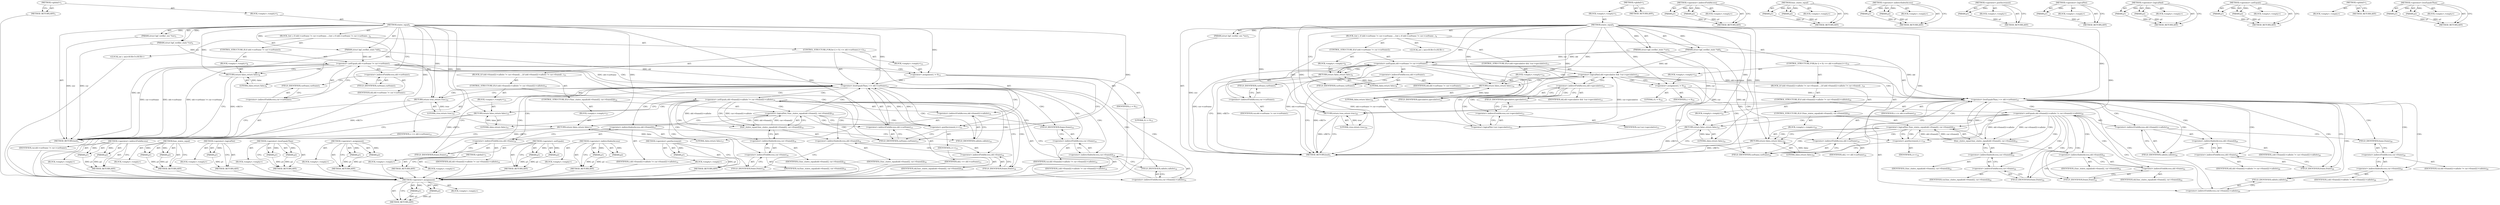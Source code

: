 digraph "&lt;operator&gt;.lessEqualsThan" {
vulnerable_118 [label=<(METHOD,&lt;operator&gt;.postIncrement)>];
vulnerable_119 [label=<(PARAM,p1)>];
vulnerable_120 [label=<(BLOCK,&lt;empty&gt;,&lt;empty&gt;)>];
vulnerable_121 [label=<(METHOD_RETURN,ANY)>];
vulnerable_6 [label=<(METHOD,&lt;global&gt;)<SUB>1</SUB>>];
vulnerable_7 [label=<(BLOCK,&lt;empty&gt;,&lt;empty&gt;)<SUB>1</SUB>>];
vulnerable_8 [label=<(METHOD,states_equal)<SUB>1</SUB>>];
vulnerable_9 [label=<(PARAM,struct bpf_verifier_env *env)<SUB>1</SUB>>];
vulnerable_10 [label=<(PARAM,struct bpf_verifier_state *old)<SUB>2</SUB>>];
vulnerable_11 [label=<(PARAM,struct bpf_verifier_state *cur)<SUB>3</SUB>>];
vulnerable_12 [label=<(BLOCK,{
	int i;

 	if (old-&gt;curframe != cur-&gt;curframe...,{
	int i;

 	if (old-&gt;curframe != cur-&gt;curframe...)<SUB>4</SUB>>];
vulnerable_13 [label="<(LOCAL,int i: int)<SUB>5</SUB>>"];
vulnerable_14 [label=<(CONTROL_STRUCTURE,IF,if (old-&gt;curframe != cur-&gt;curframe))<SUB>7</SUB>>];
vulnerable_15 [label=<(&lt;operator&gt;.notEquals,old-&gt;curframe != cur-&gt;curframe)<SUB>7</SUB>>];
vulnerable_16 [label=<(&lt;operator&gt;.indirectFieldAccess,old-&gt;curframe)<SUB>7</SUB>>];
vulnerable_17 [label=<(IDENTIFIER,old,old-&gt;curframe != cur-&gt;curframe)<SUB>7</SUB>>];
vulnerable_18 [label=<(FIELD_IDENTIFIER,curframe,curframe)<SUB>7</SUB>>];
vulnerable_19 [label=<(&lt;operator&gt;.indirectFieldAccess,cur-&gt;curframe)<SUB>7</SUB>>];
vulnerable_20 [label=<(IDENTIFIER,cur,old-&gt;curframe != cur-&gt;curframe)<SUB>7</SUB>>];
vulnerable_21 [label=<(FIELD_IDENTIFIER,curframe,curframe)<SUB>7</SUB>>];
vulnerable_22 [label=<(BLOCK,&lt;empty&gt;,&lt;empty&gt;)<SUB>8</SUB>>];
vulnerable_23 [label=<(RETURN,return false;,return false;)<SUB>8</SUB>>];
vulnerable_24 [label=<(LITERAL,false,return false;)<SUB>8</SUB>>];
vulnerable_25 [label=<(CONTROL_STRUCTURE,FOR,for (i = 0;i &lt;= old-&gt;curframe;i++))<SUB>13</SUB>>];
vulnerable_26 [label=<(BLOCK,&lt;empty&gt;,&lt;empty&gt;)<SUB>13</SUB>>];
vulnerable_27 [label=<(&lt;operator&gt;.assignment,i = 0)<SUB>13</SUB>>];
vulnerable_28 [label=<(IDENTIFIER,i,i = 0)<SUB>13</SUB>>];
vulnerable_29 [label=<(LITERAL,0,i = 0)<SUB>13</SUB>>];
vulnerable_30 [label=<(&lt;operator&gt;.lessEqualsThan,i &lt;= old-&gt;curframe)<SUB>13</SUB>>];
vulnerable_31 [label=<(IDENTIFIER,i,i &lt;= old-&gt;curframe)<SUB>13</SUB>>];
vulnerable_32 [label=<(&lt;operator&gt;.indirectFieldAccess,old-&gt;curframe)<SUB>13</SUB>>];
vulnerable_33 [label=<(IDENTIFIER,old,i &lt;= old-&gt;curframe)<SUB>13</SUB>>];
vulnerable_34 [label=<(FIELD_IDENTIFIER,curframe,curframe)<SUB>13</SUB>>];
vulnerable_35 [label=<(&lt;operator&gt;.postIncrement,i++)<SUB>13</SUB>>];
vulnerable_36 [label=<(IDENTIFIER,i,i++)<SUB>13</SUB>>];
vulnerable_37 [label=<(BLOCK,{
		if (old-&gt;frame[i]-&gt;callsite != cur-&gt;frame[i...,{
		if (old-&gt;frame[i]-&gt;callsite != cur-&gt;frame[i...)<SUB>13</SUB>>];
vulnerable_38 [label=<(CONTROL_STRUCTURE,IF,if (old-&gt;frame[i]-&gt;callsite != cur-&gt;frame[i]-&gt;callsite))<SUB>14</SUB>>];
vulnerable_39 [label=<(&lt;operator&gt;.notEquals,old-&gt;frame[i]-&gt;callsite != cur-&gt;frame[i]-&gt;callsite)<SUB>14</SUB>>];
vulnerable_40 [label=<(&lt;operator&gt;.indirectFieldAccess,old-&gt;frame[i]-&gt;callsite)<SUB>14</SUB>>];
vulnerable_41 [label=<(&lt;operator&gt;.indirectIndexAccess,old-&gt;frame[i])<SUB>14</SUB>>];
vulnerable_42 [label=<(&lt;operator&gt;.indirectFieldAccess,old-&gt;frame)<SUB>14</SUB>>];
vulnerable_43 [label=<(IDENTIFIER,old,old-&gt;frame[i]-&gt;callsite != cur-&gt;frame[i]-&gt;callsite)<SUB>14</SUB>>];
vulnerable_44 [label=<(FIELD_IDENTIFIER,frame,frame)<SUB>14</SUB>>];
vulnerable_45 [label=<(IDENTIFIER,i,old-&gt;frame[i]-&gt;callsite != cur-&gt;frame[i]-&gt;callsite)<SUB>14</SUB>>];
vulnerable_46 [label=<(FIELD_IDENTIFIER,callsite,callsite)<SUB>14</SUB>>];
vulnerable_47 [label=<(&lt;operator&gt;.indirectFieldAccess,cur-&gt;frame[i]-&gt;callsite)<SUB>14</SUB>>];
vulnerable_48 [label=<(&lt;operator&gt;.indirectIndexAccess,cur-&gt;frame[i])<SUB>14</SUB>>];
vulnerable_49 [label=<(&lt;operator&gt;.indirectFieldAccess,cur-&gt;frame)<SUB>14</SUB>>];
vulnerable_50 [label=<(IDENTIFIER,cur,old-&gt;frame[i]-&gt;callsite != cur-&gt;frame[i]-&gt;callsite)<SUB>14</SUB>>];
vulnerable_51 [label=<(FIELD_IDENTIFIER,frame,frame)<SUB>14</SUB>>];
vulnerable_52 [label=<(IDENTIFIER,i,old-&gt;frame[i]-&gt;callsite != cur-&gt;frame[i]-&gt;callsite)<SUB>14</SUB>>];
vulnerable_53 [label=<(FIELD_IDENTIFIER,callsite,callsite)<SUB>14</SUB>>];
vulnerable_54 [label=<(BLOCK,&lt;empty&gt;,&lt;empty&gt;)<SUB>15</SUB>>];
vulnerable_55 [label=<(RETURN,return false;,return false;)<SUB>15</SUB>>];
vulnerable_56 [label=<(LITERAL,false,return false;)<SUB>15</SUB>>];
vulnerable_57 [label=<(CONTROL_STRUCTURE,IF,if (!func_states_equal(old-&gt;frame[i], cur-&gt;frame[i])))<SUB>16</SUB>>];
vulnerable_58 [label=<(&lt;operator&gt;.logicalNot,!func_states_equal(old-&gt;frame[i], cur-&gt;frame[i]))<SUB>16</SUB>>];
vulnerable_59 [label=<(func_states_equal,func_states_equal(old-&gt;frame[i], cur-&gt;frame[i]))<SUB>16</SUB>>];
vulnerable_60 [label=<(&lt;operator&gt;.indirectIndexAccess,old-&gt;frame[i])<SUB>16</SUB>>];
vulnerable_61 [label=<(&lt;operator&gt;.indirectFieldAccess,old-&gt;frame)<SUB>16</SUB>>];
vulnerable_62 [label=<(IDENTIFIER,old,func_states_equal(old-&gt;frame[i], cur-&gt;frame[i]))<SUB>16</SUB>>];
vulnerable_63 [label=<(FIELD_IDENTIFIER,frame,frame)<SUB>16</SUB>>];
vulnerable_64 [label=<(IDENTIFIER,i,func_states_equal(old-&gt;frame[i], cur-&gt;frame[i]))<SUB>16</SUB>>];
vulnerable_65 [label=<(&lt;operator&gt;.indirectIndexAccess,cur-&gt;frame[i])<SUB>16</SUB>>];
vulnerable_66 [label=<(&lt;operator&gt;.indirectFieldAccess,cur-&gt;frame)<SUB>16</SUB>>];
vulnerable_67 [label=<(IDENTIFIER,cur,func_states_equal(old-&gt;frame[i], cur-&gt;frame[i]))<SUB>16</SUB>>];
vulnerable_68 [label=<(FIELD_IDENTIFIER,frame,frame)<SUB>16</SUB>>];
vulnerable_69 [label=<(IDENTIFIER,i,func_states_equal(old-&gt;frame[i], cur-&gt;frame[i]))<SUB>16</SUB>>];
vulnerable_70 [label=<(BLOCK,&lt;empty&gt;,&lt;empty&gt;)<SUB>17</SUB>>];
vulnerable_71 [label=<(RETURN,return false;,return false;)<SUB>17</SUB>>];
vulnerable_72 [label=<(LITERAL,false,return false;)<SUB>17</SUB>>];
vulnerable_73 [label=<(RETURN,return true;,return true;)<SUB>19</SUB>>];
vulnerable_74 [label=<(LITERAL,true,return true;)<SUB>19</SUB>>];
vulnerable_75 [label=<(METHOD_RETURN,bool)<SUB>1</SUB>>];
vulnerable_77 [label=<(METHOD_RETURN,ANY)<SUB>1</SUB>>];
vulnerable_103 [label=<(METHOD,&lt;operator&gt;.indirectFieldAccess)>];
vulnerable_104 [label=<(PARAM,p1)>];
vulnerable_105 [label=<(PARAM,p2)>];
vulnerable_106 [label=<(BLOCK,&lt;empty&gt;,&lt;empty&gt;)>];
vulnerable_107 [label=<(METHOD_RETURN,ANY)>];
vulnerable_131 [label=<(METHOD,func_states_equal)>];
vulnerable_132 [label=<(PARAM,p1)>];
vulnerable_133 [label=<(PARAM,p2)>];
vulnerable_134 [label=<(BLOCK,&lt;empty&gt;,&lt;empty&gt;)>];
vulnerable_135 [label=<(METHOD_RETURN,ANY)>];
vulnerable_127 [label=<(METHOD,&lt;operator&gt;.logicalNot)>];
vulnerable_128 [label=<(PARAM,p1)>];
vulnerable_129 [label=<(BLOCK,&lt;empty&gt;,&lt;empty&gt;)>];
vulnerable_130 [label=<(METHOD_RETURN,ANY)>];
vulnerable_113 [label=<(METHOD,&lt;operator&gt;.lessEqualsThan)>];
vulnerable_114 [label=<(PARAM,p1)>];
vulnerable_115 [label=<(PARAM,p2)>];
vulnerable_116 [label=<(BLOCK,&lt;empty&gt;,&lt;empty&gt;)>];
vulnerable_117 [label=<(METHOD_RETURN,ANY)>];
vulnerable_108 [label=<(METHOD,&lt;operator&gt;.assignment)>];
vulnerable_109 [label=<(PARAM,p1)>];
vulnerable_110 [label=<(PARAM,p2)>];
vulnerable_111 [label=<(BLOCK,&lt;empty&gt;,&lt;empty&gt;)>];
vulnerable_112 [label=<(METHOD_RETURN,ANY)>];
vulnerable_98 [label=<(METHOD,&lt;operator&gt;.notEquals)>];
vulnerable_99 [label=<(PARAM,p1)>];
vulnerable_100 [label=<(PARAM,p2)>];
vulnerable_101 [label=<(BLOCK,&lt;empty&gt;,&lt;empty&gt;)>];
vulnerable_102 [label=<(METHOD_RETURN,ANY)>];
vulnerable_92 [label=<(METHOD,&lt;global&gt;)<SUB>1</SUB>>];
vulnerable_93 [label=<(BLOCK,&lt;empty&gt;,&lt;empty&gt;)>];
vulnerable_94 [label=<(METHOD_RETURN,ANY)>];
vulnerable_122 [label=<(METHOD,&lt;operator&gt;.indirectIndexAccess)>];
vulnerable_123 [label=<(PARAM,p1)>];
vulnerable_124 [label=<(PARAM,p2)>];
vulnerable_125 [label=<(BLOCK,&lt;empty&gt;,&lt;empty&gt;)>];
vulnerable_126 [label=<(METHOD_RETURN,ANY)>];
fixed_129 [label=<(METHOD,&lt;operator&gt;.assignment)>];
fixed_130 [label=<(PARAM,p1)>];
fixed_131 [label=<(PARAM,p2)>];
fixed_132 [label=<(BLOCK,&lt;empty&gt;,&lt;empty&gt;)>];
fixed_133 [label=<(METHOD_RETURN,ANY)>];
fixed_6 [label=<(METHOD,&lt;global&gt;)<SUB>1</SUB>>];
fixed_7 [label=<(BLOCK,&lt;empty&gt;,&lt;empty&gt;)<SUB>1</SUB>>];
fixed_8 [label=<(METHOD,states_equal)<SUB>1</SUB>>];
fixed_9 [label=<(PARAM,struct bpf_verifier_env *env)<SUB>1</SUB>>];
fixed_10 [label=<(PARAM,struct bpf_verifier_state *old)<SUB>2</SUB>>];
fixed_11 [label=<(PARAM,struct bpf_verifier_state *cur)<SUB>3</SUB>>];
fixed_12 [label=<(BLOCK,{
	int i;

 	if (old-&gt;curframe != cur-&gt;curframe...,{
	int i;

 	if (old-&gt;curframe != cur-&gt;curframe...)<SUB>4</SUB>>];
fixed_13 [label="<(LOCAL,int i: int)<SUB>5</SUB>>"];
fixed_14 [label=<(CONTROL_STRUCTURE,IF,if (old-&gt;curframe != cur-&gt;curframe))<SUB>7</SUB>>];
fixed_15 [label=<(&lt;operator&gt;.notEquals,old-&gt;curframe != cur-&gt;curframe)<SUB>7</SUB>>];
fixed_16 [label=<(&lt;operator&gt;.indirectFieldAccess,old-&gt;curframe)<SUB>7</SUB>>];
fixed_17 [label=<(IDENTIFIER,old,old-&gt;curframe != cur-&gt;curframe)<SUB>7</SUB>>];
fixed_18 [label=<(FIELD_IDENTIFIER,curframe,curframe)<SUB>7</SUB>>];
fixed_19 [label=<(&lt;operator&gt;.indirectFieldAccess,cur-&gt;curframe)<SUB>7</SUB>>];
fixed_20 [label=<(IDENTIFIER,cur,old-&gt;curframe != cur-&gt;curframe)<SUB>7</SUB>>];
fixed_21 [label=<(FIELD_IDENTIFIER,curframe,curframe)<SUB>7</SUB>>];
fixed_22 [label=<(BLOCK,&lt;empty&gt;,&lt;empty&gt;)<SUB>8</SUB>>];
fixed_23 [label=<(RETURN,return false;,return false;)<SUB>8</SUB>>];
fixed_24 [label=<(LITERAL,false,return false;)<SUB>8</SUB>>];
fixed_25 [label=<(CONTROL_STRUCTURE,IF,if (old-&gt;speculative &amp;&amp; !cur-&gt;speculative))<SUB>13</SUB>>];
fixed_26 [label=<(&lt;operator&gt;.logicalAnd,old-&gt;speculative &amp;&amp; !cur-&gt;speculative)<SUB>13</SUB>>];
fixed_27 [label=<(&lt;operator&gt;.indirectFieldAccess,old-&gt;speculative)<SUB>13</SUB>>];
fixed_28 [label=<(IDENTIFIER,old,old-&gt;speculative &amp;&amp; !cur-&gt;speculative)<SUB>13</SUB>>];
fixed_29 [label=<(FIELD_IDENTIFIER,speculative,speculative)<SUB>13</SUB>>];
fixed_30 [label=<(&lt;operator&gt;.logicalNot,!cur-&gt;speculative)<SUB>13</SUB>>];
fixed_31 [label=<(&lt;operator&gt;.indirectFieldAccess,cur-&gt;speculative)<SUB>13</SUB>>];
fixed_32 [label=<(IDENTIFIER,cur,!cur-&gt;speculative)<SUB>13</SUB>>];
fixed_33 [label=<(FIELD_IDENTIFIER,speculative,speculative)<SUB>13</SUB>>];
fixed_34 [label=<(BLOCK,&lt;empty&gt;,&lt;empty&gt;)<SUB>14</SUB>>];
fixed_35 [label=<(RETURN,return false;,return false;)<SUB>14</SUB>>];
fixed_36 [label=<(LITERAL,false,return false;)<SUB>14</SUB>>];
fixed_37 [label=<(CONTROL_STRUCTURE,FOR,for (i = 0;i &lt;= old-&gt;curframe;i++))<SUB>19</SUB>>];
fixed_38 [label=<(BLOCK,&lt;empty&gt;,&lt;empty&gt;)<SUB>19</SUB>>];
fixed_39 [label=<(&lt;operator&gt;.assignment,i = 0)<SUB>19</SUB>>];
fixed_40 [label=<(IDENTIFIER,i,i = 0)<SUB>19</SUB>>];
fixed_41 [label=<(LITERAL,0,i = 0)<SUB>19</SUB>>];
fixed_42 [label=<(&lt;operator&gt;.lessEqualsThan,i &lt;= old-&gt;curframe)<SUB>19</SUB>>];
fixed_43 [label=<(IDENTIFIER,i,i &lt;= old-&gt;curframe)<SUB>19</SUB>>];
fixed_44 [label=<(&lt;operator&gt;.indirectFieldAccess,old-&gt;curframe)<SUB>19</SUB>>];
fixed_45 [label=<(IDENTIFIER,old,i &lt;= old-&gt;curframe)<SUB>19</SUB>>];
fixed_46 [label=<(FIELD_IDENTIFIER,curframe,curframe)<SUB>19</SUB>>];
fixed_47 [label=<(&lt;operator&gt;.postIncrement,i++)<SUB>19</SUB>>];
fixed_48 [label=<(IDENTIFIER,i,i++)<SUB>19</SUB>>];
fixed_49 [label=<(BLOCK,{
		if (old-&gt;frame[i]-&gt;callsite != cur-&gt;frame[i...,{
		if (old-&gt;frame[i]-&gt;callsite != cur-&gt;frame[i...)<SUB>19</SUB>>];
fixed_50 [label=<(CONTROL_STRUCTURE,IF,if (old-&gt;frame[i]-&gt;callsite != cur-&gt;frame[i]-&gt;callsite))<SUB>20</SUB>>];
fixed_51 [label=<(&lt;operator&gt;.notEquals,old-&gt;frame[i]-&gt;callsite != cur-&gt;frame[i]-&gt;callsite)<SUB>20</SUB>>];
fixed_52 [label=<(&lt;operator&gt;.indirectFieldAccess,old-&gt;frame[i]-&gt;callsite)<SUB>20</SUB>>];
fixed_53 [label=<(&lt;operator&gt;.indirectIndexAccess,old-&gt;frame[i])<SUB>20</SUB>>];
fixed_54 [label=<(&lt;operator&gt;.indirectFieldAccess,old-&gt;frame)<SUB>20</SUB>>];
fixed_55 [label=<(IDENTIFIER,old,old-&gt;frame[i]-&gt;callsite != cur-&gt;frame[i]-&gt;callsite)<SUB>20</SUB>>];
fixed_56 [label=<(FIELD_IDENTIFIER,frame,frame)<SUB>20</SUB>>];
fixed_57 [label=<(IDENTIFIER,i,old-&gt;frame[i]-&gt;callsite != cur-&gt;frame[i]-&gt;callsite)<SUB>20</SUB>>];
fixed_58 [label=<(FIELD_IDENTIFIER,callsite,callsite)<SUB>20</SUB>>];
fixed_59 [label=<(&lt;operator&gt;.indirectFieldAccess,cur-&gt;frame[i]-&gt;callsite)<SUB>20</SUB>>];
fixed_60 [label=<(&lt;operator&gt;.indirectIndexAccess,cur-&gt;frame[i])<SUB>20</SUB>>];
fixed_61 [label=<(&lt;operator&gt;.indirectFieldAccess,cur-&gt;frame)<SUB>20</SUB>>];
fixed_62 [label=<(IDENTIFIER,cur,old-&gt;frame[i]-&gt;callsite != cur-&gt;frame[i]-&gt;callsite)<SUB>20</SUB>>];
fixed_63 [label=<(FIELD_IDENTIFIER,frame,frame)<SUB>20</SUB>>];
fixed_64 [label=<(IDENTIFIER,i,old-&gt;frame[i]-&gt;callsite != cur-&gt;frame[i]-&gt;callsite)<SUB>20</SUB>>];
fixed_65 [label=<(FIELD_IDENTIFIER,callsite,callsite)<SUB>20</SUB>>];
fixed_66 [label=<(BLOCK,&lt;empty&gt;,&lt;empty&gt;)<SUB>21</SUB>>];
fixed_67 [label=<(RETURN,return false;,return false;)<SUB>21</SUB>>];
fixed_68 [label=<(LITERAL,false,return false;)<SUB>21</SUB>>];
fixed_69 [label=<(CONTROL_STRUCTURE,IF,if (!func_states_equal(old-&gt;frame[i], cur-&gt;frame[i])))<SUB>22</SUB>>];
fixed_70 [label=<(&lt;operator&gt;.logicalNot,!func_states_equal(old-&gt;frame[i], cur-&gt;frame[i]))<SUB>22</SUB>>];
fixed_71 [label=<(func_states_equal,func_states_equal(old-&gt;frame[i], cur-&gt;frame[i]))<SUB>22</SUB>>];
fixed_72 [label=<(&lt;operator&gt;.indirectIndexAccess,old-&gt;frame[i])<SUB>22</SUB>>];
fixed_73 [label=<(&lt;operator&gt;.indirectFieldAccess,old-&gt;frame)<SUB>22</SUB>>];
fixed_74 [label=<(IDENTIFIER,old,func_states_equal(old-&gt;frame[i], cur-&gt;frame[i]))<SUB>22</SUB>>];
fixed_75 [label=<(FIELD_IDENTIFIER,frame,frame)<SUB>22</SUB>>];
fixed_76 [label=<(IDENTIFIER,i,func_states_equal(old-&gt;frame[i], cur-&gt;frame[i]))<SUB>22</SUB>>];
fixed_77 [label=<(&lt;operator&gt;.indirectIndexAccess,cur-&gt;frame[i])<SUB>22</SUB>>];
fixed_78 [label=<(&lt;operator&gt;.indirectFieldAccess,cur-&gt;frame)<SUB>22</SUB>>];
fixed_79 [label=<(IDENTIFIER,cur,func_states_equal(old-&gt;frame[i], cur-&gt;frame[i]))<SUB>22</SUB>>];
fixed_80 [label=<(FIELD_IDENTIFIER,frame,frame)<SUB>22</SUB>>];
fixed_81 [label=<(IDENTIFIER,i,func_states_equal(old-&gt;frame[i], cur-&gt;frame[i]))<SUB>22</SUB>>];
fixed_82 [label=<(BLOCK,&lt;empty&gt;,&lt;empty&gt;)<SUB>23</SUB>>];
fixed_83 [label=<(RETURN,return false;,return false;)<SUB>23</SUB>>];
fixed_84 [label=<(LITERAL,false,return false;)<SUB>23</SUB>>];
fixed_85 [label=<(RETURN,return true;,return true;)<SUB>25</SUB>>];
fixed_86 [label=<(LITERAL,true,return true;)<SUB>25</SUB>>];
fixed_87 [label=<(METHOD_RETURN,bool)<SUB>1</SUB>>];
fixed_89 [label=<(METHOD_RETURN,ANY)<SUB>1</SUB>>];
fixed_115 [label=<(METHOD,&lt;operator&gt;.indirectFieldAccess)>];
fixed_116 [label=<(PARAM,p1)>];
fixed_117 [label=<(PARAM,p2)>];
fixed_118 [label=<(BLOCK,&lt;empty&gt;,&lt;empty&gt;)>];
fixed_119 [label=<(METHOD_RETURN,ANY)>];
fixed_148 [label=<(METHOD,func_states_equal)>];
fixed_149 [label=<(PARAM,p1)>];
fixed_150 [label=<(PARAM,p2)>];
fixed_151 [label=<(BLOCK,&lt;empty&gt;,&lt;empty&gt;)>];
fixed_152 [label=<(METHOD_RETURN,ANY)>];
fixed_143 [label=<(METHOD,&lt;operator&gt;.indirectIndexAccess)>];
fixed_144 [label=<(PARAM,p1)>];
fixed_145 [label=<(PARAM,p2)>];
fixed_146 [label=<(BLOCK,&lt;empty&gt;,&lt;empty&gt;)>];
fixed_147 [label=<(METHOD_RETURN,ANY)>];
fixed_139 [label=<(METHOD,&lt;operator&gt;.postIncrement)>];
fixed_140 [label=<(PARAM,p1)>];
fixed_141 [label=<(BLOCK,&lt;empty&gt;,&lt;empty&gt;)>];
fixed_142 [label=<(METHOD_RETURN,ANY)>];
fixed_125 [label=<(METHOD,&lt;operator&gt;.logicalNot)>];
fixed_126 [label=<(PARAM,p1)>];
fixed_127 [label=<(BLOCK,&lt;empty&gt;,&lt;empty&gt;)>];
fixed_128 [label=<(METHOD_RETURN,ANY)>];
fixed_120 [label=<(METHOD,&lt;operator&gt;.logicalAnd)>];
fixed_121 [label=<(PARAM,p1)>];
fixed_122 [label=<(PARAM,p2)>];
fixed_123 [label=<(BLOCK,&lt;empty&gt;,&lt;empty&gt;)>];
fixed_124 [label=<(METHOD_RETURN,ANY)>];
fixed_110 [label=<(METHOD,&lt;operator&gt;.notEquals)>];
fixed_111 [label=<(PARAM,p1)>];
fixed_112 [label=<(PARAM,p2)>];
fixed_113 [label=<(BLOCK,&lt;empty&gt;,&lt;empty&gt;)>];
fixed_114 [label=<(METHOD_RETURN,ANY)>];
fixed_104 [label=<(METHOD,&lt;global&gt;)<SUB>1</SUB>>];
fixed_105 [label=<(BLOCK,&lt;empty&gt;,&lt;empty&gt;)>];
fixed_106 [label=<(METHOD_RETURN,ANY)>];
fixed_134 [label=<(METHOD,&lt;operator&gt;.lessEqualsThan)>];
fixed_135 [label=<(PARAM,p1)>];
fixed_136 [label=<(PARAM,p2)>];
fixed_137 [label=<(BLOCK,&lt;empty&gt;,&lt;empty&gt;)>];
fixed_138 [label=<(METHOD_RETURN,ANY)>];
vulnerable_118 -> vulnerable_119  [key=0, label="AST: "];
vulnerable_118 -> vulnerable_119  [key=1, label="DDG: "];
vulnerable_118 -> vulnerable_120  [key=0, label="AST: "];
vulnerable_118 -> vulnerable_121  [key=0, label="AST: "];
vulnerable_118 -> vulnerable_121  [key=1, label="CFG: "];
vulnerable_119 -> vulnerable_121  [key=0, label="DDG: p1"];
vulnerable_120 -> fixed_129  [key=0];
vulnerable_121 -> fixed_129  [key=0];
vulnerable_6 -> vulnerable_7  [key=0, label="AST: "];
vulnerable_6 -> vulnerable_77  [key=0, label="AST: "];
vulnerable_6 -> vulnerable_77  [key=1, label="CFG: "];
vulnerable_7 -> vulnerable_8  [key=0, label="AST: "];
vulnerable_8 -> vulnerable_9  [key=0, label="AST: "];
vulnerable_8 -> vulnerable_9  [key=1, label="DDG: "];
vulnerable_8 -> vulnerable_10  [key=0, label="AST: "];
vulnerable_8 -> vulnerable_10  [key=1, label="DDG: "];
vulnerable_8 -> vulnerable_11  [key=0, label="AST: "];
vulnerable_8 -> vulnerable_11  [key=1, label="DDG: "];
vulnerable_8 -> vulnerable_12  [key=0, label="AST: "];
vulnerable_8 -> vulnerable_75  [key=0, label="AST: "];
vulnerable_8 -> vulnerable_18  [key=0, label="CFG: "];
vulnerable_8 -> vulnerable_73  [key=0, label="DDG: "];
vulnerable_8 -> vulnerable_74  [key=0, label="DDG: "];
vulnerable_8 -> vulnerable_23  [key=0, label="DDG: "];
vulnerable_8 -> vulnerable_27  [key=0, label="DDG: "];
vulnerable_8 -> vulnerable_30  [key=0, label="DDG: "];
vulnerable_8 -> vulnerable_35  [key=0, label="DDG: "];
vulnerable_8 -> vulnerable_24  [key=0, label="DDG: "];
vulnerable_8 -> vulnerable_55  [key=0, label="DDG: "];
vulnerable_8 -> vulnerable_71  [key=0, label="DDG: "];
vulnerable_8 -> vulnerable_56  [key=0, label="DDG: "];
vulnerable_8 -> vulnerable_72  [key=0, label="DDG: "];
vulnerable_9 -> vulnerable_75  [key=0, label="DDG: env"];
vulnerable_10 -> vulnerable_75  [key=0, label="DDG: old"];
vulnerable_10 -> vulnerable_15  [key=0, label="DDG: old"];
vulnerable_10 -> vulnerable_30  [key=0, label="DDG: old"];
vulnerable_11 -> vulnerable_75  [key=0, label="DDG: cur"];
vulnerable_11 -> vulnerable_15  [key=0, label="DDG: cur"];
vulnerable_12 -> vulnerable_13  [key=0, label="AST: "];
vulnerable_12 -> vulnerable_14  [key=0, label="AST: "];
vulnerable_12 -> vulnerable_25  [key=0, label="AST: "];
vulnerable_12 -> vulnerable_73  [key=0, label="AST: "];
vulnerable_13 -> fixed_129  [key=0];
vulnerable_14 -> vulnerable_15  [key=0, label="AST: "];
vulnerable_14 -> vulnerable_22  [key=0, label="AST: "];
vulnerable_15 -> vulnerable_16  [key=0, label="AST: "];
vulnerable_15 -> vulnerable_19  [key=0, label="AST: "];
vulnerable_15 -> vulnerable_23  [key=0, label="CFG: "];
vulnerable_15 -> vulnerable_23  [key=1, label="CDG: "];
vulnerable_15 -> vulnerable_27  [key=0, label="CFG: "];
vulnerable_15 -> vulnerable_27  [key=1, label="CDG: "];
vulnerable_15 -> vulnerable_75  [key=0, label="DDG: old-&gt;curframe"];
vulnerable_15 -> vulnerable_75  [key=1, label="DDG: cur-&gt;curframe"];
vulnerable_15 -> vulnerable_75  [key=2, label="DDG: old-&gt;curframe != cur-&gt;curframe"];
vulnerable_15 -> vulnerable_30  [key=0, label="DDG: old-&gt;curframe"];
vulnerable_15 -> vulnerable_30  [key=1, label="CDG: "];
vulnerable_15 -> vulnerable_34  [key=0, label="CDG: "];
vulnerable_15 -> vulnerable_32  [key=0, label="CDG: "];
vulnerable_16 -> vulnerable_17  [key=0, label="AST: "];
vulnerable_16 -> vulnerable_18  [key=0, label="AST: "];
vulnerable_16 -> vulnerable_21  [key=0, label="CFG: "];
vulnerable_17 -> fixed_129  [key=0];
vulnerable_18 -> vulnerable_16  [key=0, label="CFG: "];
vulnerable_19 -> vulnerable_20  [key=0, label="AST: "];
vulnerable_19 -> vulnerable_21  [key=0, label="AST: "];
vulnerable_19 -> vulnerable_15  [key=0, label="CFG: "];
vulnerable_20 -> fixed_129  [key=0];
vulnerable_21 -> vulnerable_19  [key=0, label="CFG: "];
vulnerable_22 -> vulnerable_23  [key=0, label="AST: "];
vulnerable_23 -> vulnerable_24  [key=0, label="AST: "];
vulnerable_23 -> vulnerable_75  [key=0, label="CFG: "];
vulnerable_23 -> vulnerable_75  [key=1, label="DDG: &lt;RET&gt;"];
vulnerable_24 -> vulnerable_23  [key=0, label="DDG: false"];
vulnerable_25 -> vulnerable_26  [key=0, label="AST: "];
vulnerable_25 -> vulnerable_30  [key=0, label="AST: "];
vulnerable_25 -> vulnerable_35  [key=0, label="AST: "];
vulnerable_25 -> vulnerable_37  [key=0, label="AST: "];
vulnerable_26 -> vulnerable_27  [key=0, label="AST: "];
vulnerable_27 -> vulnerable_28  [key=0, label="AST: "];
vulnerable_27 -> vulnerable_29  [key=0, label="AST: "];
vulnerable_27 -> vulnerable_34  [key=0, label="CFG: "];
vulnerable_27 -> vulnerable_30  [key=0, label="DDG: i"];
vulnerable_28 -> fixed_129  [key=0];
vulnerable_29 -> fixed_129  [key=0];
vulnerable_30 -> vulnerable_31  [key=0, label="AST: "];
vulnerable_30 -> vulnerable_32  [key=0, label="AST: "];
vulnerable_30 -> vulnerable_44  [key=0, label="CFG: "];
vulnerable_30 -> vulnerable_44  [key=1, label="CDG: "];
vulnerable_30 -> vulnerable_73  [key=0, label="CFG: "];
vulnerable_30 -> vulnerable_73  [key=1, label="CDG: "];
vulnerable_30 -> vulnerable_35  [key=0, label="DDG: i"];
vulnerable_30 -> vulnerable_47  [key=0, label="CDG: "];
vulnerable_30 -> vulnerable_48  [key=0, label="CDG: "];
vulnerable_30 -> vulnerable_49  [key=0, label="CDG: "];
vulnerable_30 -> vulnerable_42  [key=0, label="CDG: "];
vulnerable_30 -> vulnerable_51  [key=0, label="CDG: "];
vulnerable_30 -> vulnerable_46  [key=0, label="CDG: "];
vulnerable_30 -> vulnerable_53  [key=0, label="CDG: "];
vulnerable_30 -> vulnerable_41  [key=0, label="CDG: "];
vulnerable_30 -> vulnerable_40  [key=0, label="CDG: "];
vulnerable_30 -> vulnerable_39  [key=0, label="CDG: "];
vulnerable_31 -> fixed_129  [key=0];
vulnerable_32 -> vulnerable_33  [key=0, label="AST: "];
vulnerable_32 -> vulnerable_34  [key=0, label="AST: "];
vulnerable_32 -> vulnerable_30  [key=0, label="CFG: "];
vulnerable_33 -> fixed_129  [key=0];
vulnerable_34 -> vulnerable_32  [key=0, label="CFG: "];
vulnerable_35 -> vulnerable_36  [key=0, label="AST: "];
vulnerable_35 -> vulnerable_34  [key=0, label="CFG: "];
vulnerable_35 -> vulnerable_30  [key=0, label="DDG: i"];
vulnerable_36 -> fixed_129  [key=0];
vulnerable_37 -> vulnerable_38  [key=0, label="AST: "];
vulnerable_37 -> vulnerable_57  [key=0, label="AST: "];
vulnerable_38 -> vulnerable_39  [key=0, label="AST: "];
vulnerable_38 -> vulnerable_54  [key=0, label="AST: "];
vulnerable_39 -> vulnerable_40  [key=0, label="AST: "];
vulnerable_39 -> vulnerable_47  [key=0, label="AST: "];
vulnerable_39 -> vulnerable_55  [key=0, label="CFG: "];
vulnerable_39 -> vulnerable_55  [key=1, label="CDG: "];
vulnerable_39 -> vulnerable_63  [key=0, label="CFG: "];
vulnerable_39 -> vulnerable_63  [key=1, label="CDG: "];
vulnerable_39 -> vulnerable_59  [key=0, label="DDG: old-&gt;frame[i]-&gt;callsite"];
vulnerable_39 -> vulnerable_59  [key=1, label="DDG: cur-&gt;frame[i]-&gt;callsite"];
vulnerable_39 -> vulnerable_59  [key=2, label="CDG: "];
vulnerable_39 -> vulnerable_58  [key=0, label="CDG: "];
vulnerable_39 -> vulnerable_68  [key=0, label="CDG: "];
vulnerable_39 -> vulnerable_60  [key=0, label="CDG: "];
vulnerable_39 -> vulnerable_61  [key=0, label="CDG: "];
vulnerable_39 -> vulnerable_66  [key=0, label="CDG: "];
vulnerable_39 -> vulnerable_65  [key=0, label="CDG: "];
vulnerable_40 -> vulnerable_41  [key=0, label="AST: "];
vulnerable_40 -> vulnerable_46  [key=0, label="AST: "];
vulnerable_40 -> vulnerable_51  [key=0, label="CFG: "];
vulnerable_41 -> vulnerable_42  [key=0, label="AST: "];
vulnerable_41 -> vulnerable_45  [key=0, label="AST: "];
vulnerable_41 -> vulnerable_46  [key=0, label="CFG: "];
vulnerable_42 -> vulnerable_43  [key=0, label="AST: "];
vulnerable_42 -> vulnerable_44  [key=0, label="AST: "];
vulnerable_42 -> vulnerable_41  [key=0, label="CFG: "];
vulnerable_43 -> fixed_129  [key=0];
vulnerable_44 -> vulnerable_42  [key=0, label="CFG: "];
vulnerable_45 -> fixed_129  [key=0];
vulnerable_46 -> vulnerable_40  [key=0, label="CFG: "];
vulnerable_47 -> vulnerable_48  [key=0, label="AST: "];
vulnerable_47 -> vulnerable_53  [key=0, label="AST: "];
vulnerable_47 -> vulnerable_39  [key=0, label="CFG: "];
vulnerable_48 -> vulnerable_49  [key=0, label="AST: "];
vulnerable_48 -> vulnerable_52  [key=0, label="AST: "];
vulnerable_48 -> vulnerable_53  [key=0, label="CFG: "];
vulnerable_49 -> vulnerable_50  [key=0, label="AST: "];
vulnerable_49 -> vulnerable_51  [key=0, label="AST: "];
vulnerable_49 -> vulnerable_48  [key=0, label="CFG: "];
vulnerable_50 -> fixed_129  [key=0];
vulnerable_51 -> vulnerable_49  [key=0, label="CFG: "];
vulnerable_52 -> fixed_129  [key=0];
vulnerable_53 -> vulnerable_47  [key=0, label="CFG: "];
vulnerable_54 -> vulnerable_55  [key=0, label="AST: "];
vulnerable_55 -> vulnerable_56  [key=0, label="AST: "];
vulnerable_55 -> vulnerable_75  [key=0, label="CFG: "];
vulnerable_55 -> vulnerable_75  [key=1, label="DDG: &lt;RET&gt;"];
vulnerable_56 -> vulnerable_55  [key=0, label="DDG: false"];
vulnerable_57 -> vulnerable_58  [key=0, label="AST: "];
vulnerable_57 -> vulnerable_70  [key=0, label="AST: "];
vulnerable_58 -> vulnerable_59  [key=0, label="AST: "];
vulnerable_58 -> vulnerable_71  [key=0, label="CFG: "];
vulnerable_58 -> vulnerable_71  [key=1, label="CDG: "];
vulnerable_58 -> vulnerable_35  [key=0, label="CFG: "];
vulnerable_58 -> vulnerable_35  [key=1, label="CDG: "];
vulnerable_58 -> vulnerable_30  [key=0, label="CDG: "];
vulnerable_58 -> vulnerable_34  [key=0, label="CDG: "];
vulnerable_58 -> vulnerable_32  [key=0, label="CDG: "];
vulnerable_59 -> vulnerable_60  [key=0, label="AST: "];
vulnerable_59 -> vulnerable_65  [key=0, label="AST: "];
vulnerable_59 -> vulnerable_58  [key=0, label="CFG: "];
vulnerable_59 -> vulnerable_58  [key=1, label="DDG: old-&gt;frame[i]"];
vulnerable_59 -> vulnerable_58  [key=2, label="DDG: cur-&gt;frame[i]"];
vulnerable_60 -> vulnerable_61  [key=0, label="AST: "];
vulnerable_60 -> vulnerable_64  [key=0, label="AST: "];
vulnerable_60 -> vulnerable_68  [key=0, label="CFG: "];
vulnerable_61 -> vulnerable_62  [key=0, label="AST: "];
vulnerable_61 -> vulnerable_63  [key=0, label="AST: "];
vulnerable_61 -> vulnerable_60  [key=0, label="CFG: "];
vulnerable_62 -> fixed_129  [key=0];
vulnerable_63 -> vulnerable_61  [key=0, label="CFG: "];
vulnerable_64 -> fixed_129  [key=0];
vulnerable_65 -> vulnerable_66  [key=0, label="AST: "];
vulnerable_65 -> vulnerable_69  [key=0, label="AST: "];
vulnerable_65 -> vulnerable_59  [key=0, label="CFG: "];
vulnerable_66 -> vulnerable_67  [key=0, label="AST: "];
vulnerable_66 -> vulnerable_68  [key=0, label="AST: "];
vulnerable_66 -> vulnerable_65  [key=0, label="CFG: "];
vulnerable_67 -> fixed_129  [key=0];
vulnerable_68 -> vulnerable_66  [key=0, label="CFG: "];
vulnerable_69 -> fixed_129  [key=0];
vulnerable_70 -> vulnerable_71  [key=0, label="AST: "];
vulnerable_71 -> vulnerable_72  [key=0, label="AST: "];
vulnerable_71 -> vulnerable_75  [key=0, label="CFG: "];
vulnerable_71 -> vulnerable_75  [key=1, label="DDG: &lt;RET&gt;"];
vulnerable_72 -> vulnerable_71  [key=0, label="DDG: false"];
vulnerable_73 -> vulnerable_74  [key=0, label="AST: "];
vulnerable_73 -> vulnerable_75  [key=0, label="CFG: "];
vulnerable_73 -> vulnerable_75  [key=1, label="DDG: &lt;RET&gt;"];
vulnerable_74 -> vulnerable_73  [key=0, label="DDG: true"];
vulnerable_75 -> fixed_129  [key=0];
vulnerable_77 -> fixed_129  [key=0];
vulnerable_103 -> vulnerable_104  [key=0, label="AST: "];
vulnerable_103 -> vulnerable_104  [key=1, label="DDG: "];
vulnerable_103 -> vulnerable_106  [key=0, label="AST: "];
vulnerable_103 -> vulnerable_105  [key=0, label="AST: "];
vulnerable_103 -> vulnerable_105  [key=1, label="DDG: "];
vulnerable_103 -> vulnerable_107  [key=0, label="AST: "];
vulnerable_103 -> vulnerable_107  [key=1, label="CFG: "];
vulnerable_104 -> vulnerable_107  [key=0, label="DDG: p1"];
vulnerable_105 -> vulnerable_107  [key=0, label="DDG: p2"];
vulnerable_106 -> fixed_129  [key=0];
vulnerable_107 -> fixed_129  [key=0];
vulnerable_131 -> vulnerable_132  [key=0, label="AST: "];
vulnerable_131 -> vulnerable_132  [key=1, label="DDG: "];
vulnerable_131 -> vulnerable_134  [key=0, label="AST: "];
vulnerable_131 -> vulnerable_133  [key=0, label="AST: "];
vulnerable_131 -> vulnerable_133  [key=1, label="DDG: "];
vulnerable_131 -> vulnerable_135  [key=0, label="AST: "];
vulnerable_131 -> vulnerable_135  [key=1, label="CFG: "];
vulnerable_132 -> vulnerable_135  [key=0, label="DDG: p1"];
vulnerable_133 -> vulnerable_135  [key=0, label="DDG: p2"];
vulnerable_134 -> fixed_129  [key=0];
vulnerable_135 -> fixed_129  [key=0];
vulnerable_127 -> vulnerable_128  [key=0, label="AST: "];
vulnerable_127 -> vulnerable_128  [key=1, label="DDG: "];
vulnerable_127 -> vulnerable_129  [key=0, label="AST: "];
vulnerable_127 -> vulnerable_130  [key=0, label="AST: "];
vulnerable_127 -> vulnerable_130  [key=1, label="CFG: "];
vulnerable_128 -> vulnerable_130  [key=0, label="DDG: p1"];
vulnerable_129 -> fixed_129  [key=0];
vulnerable_130 -> fixed_129  [key=0];
vulnerable_113 -> vulnerable_114  [key=0, label="AST: "];
vulnerable_113 -> vulnerable_114  [key=1, label="DDG: "];
vulnerable_113 -> vulnerable_116  [key=0, label="AST: "];
vulnerable_113 -> vulnerable_115  [key=0, label="AST: "];
vulnerable_113 -> vulnerable_115  [key=1, label="DDG: "];
vulnerable_113 -> vulnerable_117  [key=0, label="AST: "];
vulnerable_113 -> vulnerable_117  [key=1, label="CFG: "];
vulnerable_114 -> vulnerable_117  [key=0, label="DDG: p1"];
vulnerable_115 -> vulnerable_117  [key=0, label="DDG: p2"];
vulnerable_116 -> fixed_129  [key=0];
vulnerable_117 -> fixed_129  [key=0];
vulnerable_108 -> vulnerable_109  [key=0, label="AST: "];
vulnerable_108 -> vulnerable_109  [key=1, label="DDG: "];
vulnerable_108 -> vulnerable_111  [key=0, label="AST: "];
vulnerable_108 -> vulnerable_110  [key=0, label="AST: "];
vulnerable_108 -> vulnerable_110  [key=1, label="DDG: "];
vulnerable_108 -> vulnerable_112  [key=0, label="AST: "];
vulnerable_108 -> vulnerable_112  [key=1, label="CFG: "];
vulnerable_109 -> vulnerable_112  [key=0, label="DDG: p1"];
vulnerable_110 -> vulnerable_112  [key=0, label="DDG: p2"];
vulnerable_111 -> fixed_129  [key=0];
vulnerable_112 -> fixed_129  [key=0];
vulnerable_98 -> vulnerable_99  [key=0, label="AST: "];
vulnerable_98 -> vulnerable_99  [key=1, label="DDG: "];
vulnerable_98 -> vulnerable_101  [key=0, label="AST: "];
vulnerable_98 -> vulnerable_100  [key=0, label="AST: "];
vulnerable_98 -> vulnerable_100  [key=1, label="DDG: "];
vulnerable_98 -> vulnerable_102  [key=0, label="AST: "];
vulnerable_98 -> vulnerable_102  [key=1, label="CFG: "];
vulnerable_99 -> vulnerable_102  [key=0, label="DDG: p1"];
vulnerable_100 -> vulnerable_102  [key=0, label="DDG: p2"];
vulnerable_101 -> fixed_129  [key=0];
vulnerable_102 -> fixed_129  [key=0];
vulnerable_92 -> vulnerable_93  [key=0, label="AST: "];
vulnerable_92 -> vulnerable_94  [key=0, label="AST: "];
vulnerable_92 -> vulnerable_94  [key=1, label="CFG: "];
vulnerable_93 -> fixed_129  [key=0];
vulnerable_94 -> fixed_129  [key=0];
vulnerable_122 -> vulnerable_123  [key=0, label="AST: "];
vulnerable_122 -> vulnerable_123  [key=1, label="DDG: "];
vulnerable_122 -> vulnerable_125  [key=0, label="AST: "];
vulnerable_122 -> vulnerable_124  [key=0, label="AST: "];
vulnerable_122 -> vulnerable_124  [key=1, label="DDG: "];
vulnerable_122 -> vulnerable_126  [key=0, label="AST: "];
vulnerable_122 -> vulnerable_126  [key=1, label="CFG: "];
vulnerable_123 -> vulnerable_126  [key=0, label="DDG: p1"];
vulnerable_124 -> vulnerable_126  [key=0, label="DDG: p2"];
vulnerable_125 -> fixed_129  [key=0];
vulnerable_126 -> fixed_129  [key=0];
fixed_129 -> fixed_130  [key=0, label="AST: "];
fixed_129 -> fixed_130  [key=1, label="DDG: "];
fixed_129 -> fixed_132  [key=0, label="AST: "];
fixed_129 -> fixed_131  [key=0, label="AST: "];
fixed_129 -> fixed_131  [key=1, label="DDG: "];
fixed_129 -> fixed_133  [key=0, label="AST: "];
fixed_129 -> fixed_133  [key=1, label="CFG: "];
fixed_130 -> fixed_133  [key=0, label="DDG: p1"];
fixed_131 -> fixed_133  [key=0, label="DDG: p2"];
fixed_6 -> fixed_7  [key=0, label="AST: "];
fixed_6 -> fixed_89  [key=0, label="AST: "];
fixed_6 -> fixed_89  [key=1, label="CFG: "];
fixed_7 -> fixed_8  [key=0, label="AST: "];
fixed_8 -> fixed_9  [key=0, label="AST: "];
fixed_8 -> fixed_9  [key=1, label="DDG: "];
fixed_8 -> fixed_10  [key=0, label="AST: "];
fixed_8 -> fixed_10  [key=1, label="DDG: "];
fixed_8 -> fixed_11  [key=0, label="AST: "];
fixed_8 -> fixed_11  [key=1, label="DDG: "];
fixed_8 -> fixed_12  [key=0, label="AST: "];
fixed_8 -> fixed_87  [key=0, label="AST: "];
fixed_8 -> fixed_18  [key=0, label="CFG: "];
fixed_8 -> fixed_85  [key=0, label="DDG: "];
fixed_8 -> fixed_86  [key=0, label="DDG: "];
fixed_8 -> fixed_23  [key=0, label="DDG: "];
fixed_8 -> fixed_35  [key=0, label="DDG: "];
fixed_8 -> fixed_39  [key=0, label="DDG: "];
fixed_8 -> fixed_42  [key=0, label="DDG: "];
fixed_8 -> fixed_47  [key=0, label="DDG: "];
fixed_8 -> fixed_24  [key=0, label="DDG: "];
fixed_8 -> fixed_36  [key=0, label="DDG: "];
fixed_8 -> fixed_67  [key=0, label="DDG: "];
fixed_8 -> fixed_83  [key=0, label="DDG: "];
fixed_8 -> fixed_68  [key=0, label="DDG: "];
fixed_8 -> fixed_84  [key=0, label="DDG: "];
fixed_9 -> fixed_87  [key=0, label="DDG: env"];
fixed_10 -> fixed_87  [key=0, label="DDG: old"];
fixed_10 -> fixed_15  [key=0, label="DDG: old"];
fixed_10 -> fixed_26  [key=0, label="DDG: old"];
fixed_10 -> fixed_42  [key=0, label="DDG: old"];
fixed_11 -> fixed_87  [key=0, label="DDG: cur"];
fixed_11 -> fixed_15  [key=0, label="DDG: cur"];
fixed_11 -> fixed_30  [key=0, label="DDG: cur"];
fixed_12 -> fixed_13  [key=0, label="AST: "];
fixed_12 -> fixed_14  [key=0, label="AST: "];
fixed_12 -> fixed_25  [key=0, label="AST: "];
fixed_12 -> fixed_37  [key=0, label="AST: "];
fixed_12 -> fixed_85  [key=0, label="AST: "];
fixed_14 -> fixed_15  [key=0, label="AST: "];
fixed_14 -> fixed_22  [key=0, label="AST: "];
fixed_15 -> fixed_16  [key=0, label="AST: "];
fixed_15 -> fixed_19  [key=0, label="AST: "];
fixed_15 -> fixed_23  [key=0, label="CFG: "];
fixed_15 -> fixed_23  [key=1, label="CDG: "];
fixed_15 -> fixed_29  [key=0, label="CFG: "];
fixed_15 -> fixed_29  [key=1, label="CDG: "];
fixed_15 -> fixed_87  [key=0, label="DDG: old-&gt;curframe"];
fixed_15 -> fixed_87  [key=1, label="DDG: cur-&gt;curframe"];
fixed_15 -> fixed_87  [key=2, label="DDG: old-&gt;curframe != cur-&gt;curframe"];
fixed_15 -> fixed_42  [key=0, label="DDG: old-&gt;curframe"];
fixed_15 -> fixed_26  [key=0, label="CDG: "];
fixed_15 -> fixed_27  [key=0, label="CDG: "];
fixed_16 -> fixed_17  [key=0, label="AST: "];
fixed_16 -> fixed_18  [key=0, label="AST: "];
fixed_16 -> fixed_21  [key=0, label="CFG: "];
fixed_18 -> fixed_16  [key=0, label="CFG: "];
fixed_19 -> fixed_20  [key=0, label="AST: "];
fixed_19 -> fixed_21  [key=0, label="AST: "];
fixed_19 -> fixed_15  [key=0, label="CFG: "];
fixed_21 -> fixed_19  [key=0, label="CFG: "];
fixed_22 -> fixed_23  [key=0, label="AST: "];
fixed_23 -> fixed_24  [key=0, label="AST: "];
fixed_23 -> fixed_87  [key=0, label="CFG: "];
fixed_23 -> fixed_87  [key=1, label="DDG: &lt;RET&gt;"];
fixed_24 -> fixed_23  [key=0, label="DDG: false"];
fixed_25 -> fixed_26  [key=0, label="AST: "];
fixed_25 -> fixed_34  [key=0, label="AST: "];
fixed_26 -> fixed_27  [key=0, label="AST: "];
fixed_26 -> fixed_30  [key=0, label="AST: "];
fixed_26 -> fixed_35  [key=0, label="CFG: "];
fixed_26 -> fixed_35  [key=1, label="CDG: "];
fixed_26 -> fixed_39  [key=0, label="CFG: "];
fixed_26 -> fixed_39  [key=1, label="CDG: "];
fixed_26 -> fixed_42  [key=0, label="CDG: "];
fixed_26 -> fixed_46  [key=0, label="CDG: "];
fixed_26 -> fixed_44  [key=0, label="CDG: "];
fixed_27 -> fixed_28  [key=0, label="AST: "];
fixed_27 -> fixed_29  [key=0, label="AST: "];
fixed_27 -> fixed_26  [key=0, label="CFG: "];
fixed_27 -> fixed_33  [key=0, label="CFG: "];
fixed_27 -> fixed_33  [key=1, label="CDG: "];
fixed_27 -> fixed_30  [key=0, label="CDG: "];
fixed_27 -> fixed_31  [key=0, label="CDG: "];
fixed_29 -> fixed_27  [key=0, label="CFG: "];
fixed_30 -> fixed_31  [key=0, label="AST: "];
fixed_30 -> fixed_26  [key=0, label="CFG: "];
fixed_30 -> fixed_26  [key=1, label="DDG: cur-&gt;speculative"];
fixed_31 -> fixed_32  [key=0, label="AST: "];
fixed_31 -> fixed_33  [key=0, label="AST: "];
fixed_31 -> fixed_30  [key=0, label="CFG: "];
fixed_33 -> fixed_31  [key=0, label="CFG: "];
fixed_34 -> fixed_35  [key=0, label="AST: "];
fixed_35 -> fixed_36  [key=0, label="AST: "];
fixed_35 -> fixed_87  [key=0, label="CFG: "];
fixed_35 -> fixed_87  [key=1, label="DDG: &lt;RET&gt;"];
fixed_36 -> fixed_35  [key=0, label="DDG: false"];
fixed_37 -> fixed_38  [key=0, label="AST: "];
fixed_37 -> fixed_42  [key=0, label="AST: "];
fixed_37 -> fixed_47  [key=0, label="AST: "];
fixed_37 -> fixed_49  [key=0, label="AST: "];
fixed_38 -> fixed_39  [key=0, label="AST: "];
fixed_39 -> fixed_40  [key=0, label="AST: "];
fixed_39 -> fixed_41  [key=0, label="AST: "];
fixed_39 -> fixed_46  [key=0, label="CFG: "];
fixed_39 -> fixed_42  [key=0, label="DDG: i"];
fixed_42 -> fixed_43  [key=0, label="AST: "];
fixed_42 -> fixed_44  [key=0, label="AST: "];
fixed_42 -> fixed_56  [key=0, label="CFG: "];
fixed_42 -> fixed_56  [key=1, label="CDG: "];
fixed_42 -> fixed_85  [key=0, label="CFG: "];
fixed_42 -> fixed_85  [key=1, label="CDG: "];
fixed_42 -> fixed_47  [key=0, label="DDG: i"];
fixed_42 -> fixed_60  [key=0, label="CDG: "];
fixed_42 -> fixed_51  [key=0, label="CDG: "];
fixed_42 -> fixed_52  [key=0, label="CDG: "];
fixed_42 -> fixed_65  [key=0, label="CDG: "];
fixed_42 -> fixed_59  [key=0, label="CDG: "];
fixed_42 -> fixed_54  [key=0, label="CDG: "];
fixed_42 -> fixed_58  [key=0, label="CDG: "];
fixed_42 -> fixed_61  [key=0, label="CDG: "];
fixed_42 -> fixed_53  [key=0, label="CDG: "];
fixed_42 -> fixed_63  [key=0, label="CDG: "];
fixed_44 -> fixed_45  [key=0, label="AST: "];
fixed_44 -> fixed_46  [key=0, label="AST: "];
fixed_44 -> fixed_42  [key=0, label="CFG: "];
fixed_46 -> fixed_44  [key=0, label="CFG: "];
fixed_47 -> fixed_48  [key=0, label="AST: "];
fixed_47 -> fixed_46  [key=0, label="CFG: "];
fixed_47 -> fixed_42  [key=0, label="DDG: i"];
fixed_49 -> fixed_50  [key=0, label="AST: "];
fixed_49 -> fixed_69  [key=0, label="AST: "];
fixed_50 -> fixed_51  [key=0, label="AST: "];
fixed_50 -> fixed_66  [key=0, label="AST: "];
fixed_51 -> fixed_52  [key=0, label="AST: "];
fixed_51 -> fixed_59  [key=0, label="AST: "];
fixed_51 -> fixed_67  [key=0, label="CFG: "];
fixed_51 -> fixed_67  [key=1, label="CDG: "];
fixed_51 -> fixed_75  [key=0, label="CFG: "];
fixed_51 -> fixed_75  [key=1, label="CDG: "];
fixed_51 -> fixed_71  [key=0, label="DDG: old-&gt;frame[i]-&gt;callsite"];
fixed_51 -> fixed_71  [key=1, label="DDG: cur-&gt;frame[i]-&gt;callsite"];
fixed_51 -> fixed_71  [key=2, label="CDG: "];
fixed_51 -> fixed_73  [key=0, label="CDG: "];
fixed_51 -> fixed_77  [key=0, label="CDG: "];
fixed_51 -> fixed_72  [key=0, label="CDG: "];
fixed_51 -> fixed_80  [key=0, label="CDG: "];
fixed_51 -> fixed_70  [key=0, label="CDG: "];
fixed_51 -> fixed_78  [key=0, label="CDG: "];
fixed_52 -> fixed_53  [key=0, label="AST: "];
fixed_52 -> fixed_58  [key=0, label="AST: "];
fixed_52 -> fixed_63  [key=0, label="CFG: "];
fixed_53 -> fixed_54  [key=0, label="AST: "];
fixed_53 -> fixed_57  [key=0, label="AST: "];
fixed_53 -> fixed_58  [key=0, label="CFG: "];
fixed_54 -> fixed_55  [key=0, label="AST: "];
fixed_54 -> fixed_56  [key=0, label="AST: "];
fixed_54 -> fixed_53  [key=0, label="CFG: "];
fixed_56 -> fixed_54  [key=0, label="CFG: "];
fixed_58 -> fixed_52  [key=0, label="CFG: "];
fixed_59 -> fixed_60  [key=0, label="AST: "];
fixed_59 -> fixed_65  [key=0, label="AST: "];
fixed_59 -> fixed_51  [key=0, label="CFG: "];
fixed_60 -> fixed_61  [key=0, label="AST: "];
fixed_60 -> fixed_64  [key=0, label="AST: "];
fixed_60 -> fixed_65  [key=0, label="CFG: "];
fixed_61 -> fixed_62  [key=0, label="AST: "];
fixed_61 -> fixed_63  [key=0, label="AST: "];
fixed_61 -> fixed_60  [key=0, label="CFG: "];
fixed_63 -> fixed_61  [key=0, label="CFG: "];
fixed_65 -> fixed_59  [key=0, label="CFG: "];
fixed_66 -> fixed_67  [key=0, label="AST: "];
fixed_67 -> fixed_68  [key=0, label="AST: "];
fixed_67 -> fixed_87  [key=0, label="CFG: "];
fixed_67 -> fixed_87  [key=1, label="DDG: &lt;RET&gt;"];
fixed_68 -> fixed_67  [key=0, label="DDG: false"];
fixed_69 -> fixed_70  [key=0, label="AST: "];
fixed_69 -> fixed_82  [key=0, label="AST: "];
fixed_70 -> fixed_71  [key=0, label="AST: "];
fixed_70 -> fixed_83  [key=0, label="CFG: "];
fixed_70 -> fixed_83  [key=1, label="CDG: "];
fixed_70 -> fixed_47  [key=0, label="CFG: "];
fixed_70 -> fixed_47  [key=1, label="CDG: "];
fixed_70 -> fixed_42  [key=0, label="CDG: "];
fixed_70 -> fixed_46  [key=0, label="CDG: "];
fixed_70 -> fixed_44  [key=0, label="CDG: "];
fixed_71 -> fixed_72  [key=0, label="AST: "];
fixed_71 -> fixed_77  [key=0, label="AST: "];
fixed_71 -> fixed_70  [key=0, label="CFG: "];
fixed_71 -> fixed_70  [key=1, label="DDG: old-&gt;frame[i]"];
fixed_71 -> fixed_70  [key=2, label="DDG: cur-&gt;frame[i]"];
fixed_72 -> fixed_73  [key=0, label="AST: "];
fixed_72 -> fixed_76  [key=0, label="AST: "];
fixed_72 -> fixed_80  [key=0, label="CFG: "];
fixed_73 -> fixed_74  [key=0, label="AST: "];
fixed_73 -> fixed_75  [key=0, label="AST: "];
fixed_73 -> fixed_72  [key=0, label="CFG: "];
fixed_75 -> fixed_73  [key=0, label="CFG: "];
fixed_77 -> fixed_78  [key=0, label="AST: "];
fixed_77 -> fixed_81  [key=0, label="AST: "];
fixed_77 -> fixed_71  [key=0, label="CFG: "];
fixed_78 -> fixed_79  [key=0, label="AST: "];
fixed_78 -> fixed_80  [key=0, label="AST: "];
fixed_78 -> fixed_77  [key=0, label="CFG: "];
fixed_80 -> fixed_78  [key=0, label="CFG: "];
fixed_82 -> fixed_83  [key=0, label="AST: "];
fixed_83 -> fixed_84  [key=0, label="AST: "];
fixed_83 -> fixed_87  [key=0, label="CFG: "];
fixed_83 -> fixed_87  [key=1, label="DDG: &lt;RET&gt;"];
fixed_84 -> fixed_83  [key=0, label="DDG: false"];
fixed_85 -> fixed_86  [key=0, label="AST: "];
fixed_85 -> fixed_87  [key=0, label="CFG: "];
fixed_85 -> fixed_87  [key=1, label="DDG: &lt;RET&gt;"];
fixed_86 -> fixed_85  [key=0, label="DDG: true"];
fixed_115 -> fixed_116  [key=0, label="AST: "];
fixed_115 -> fixed_116  [key=1, label="DDG: "];
fixed_115 -> fixed_118  [key=0, label="AST: "];
fixed_115 -> fixed_117  [key=0, label="AST: "];
fixed_115 -> fixed_117  [key=1, label="DDG: "];
fixed_115 -> fixed_119  [key=0, label="AST: "];
fixed_115 -> fixed_119  [key=1, label="CFG: "];
fixed_116 -> fixed_119  [key=0, label="DDG: p1"];
fixed_117 -> fixed_119  [key=0, label="DDG: p2"];
fixed_148 -> fixed_149  [key=0, label="AST: "];
fixed_148 -> fixed_149  [key=1, label="DDG: "];
fixed_148 -> fixed_151  [key=0, label="AST: "];
fixed_148 -> fixed_150  [key=0, label="AST: "];
fixed_148 -> fixed_150  [key=1, label="DDG: "];
fixed_148 -> fixed_152  [key=0, label="AST: "];
fixed_148 -> fixed_152  [key=1, label="CFG: "];
fixed_149 -> fixed_152  [key=0, label="DDG: p1"];
fixed_150 -> fixed_152  [key=0, label="DDG: p2"];
fixed_143 -> fixed_144  [key=0, label="AST: "];
fixed_143 -> fixed_144  [key=1, label="DDG: "];
fixed_143 -> fixed_146  [key=0, label="AST: "];
fixed_143 -> fixed_145  [key=0, label="AST: "];
fixed_143 -> fixed_145  [key=1, label="DDG: "];
fixed_143 -> fixed_147  [key=0, label="AST: "];
fixed_143 -> fixed_147  [key=1, label="CFG: "];
fixed_144 -> fixed_147  [key=0, label="DDG: p1"];
fixed_145 -> fixed_147  [key=0, label="DDG: p2"];
fixed_139 -> fixed_140  [key=0, label="AST: "];
fixed_139 -> fixed_140  [key=1, label="DDG: "];
fixed_139 -> fixed_141  [key=0, label="AST: "];
fixed_139 -> fixed_142  [key=0, label="AST: "];
fixed_139 -> fixed_142  [key=1, label="CFG: "];
fixed_140 -> fixed_142  [key=0, label="DDG: p1"];
fixed_125 -> fixed_126  [key=0, label="AST: "];
fixed_125 -> fixed_126  [key=1, label="DDG: "];
fixed_125 -> fixed_127  [key=0, label="AST: "];
fixed_125 -> fixed_128  [key=0, label="AST: "];
fixed_125 -> fixed_128  [key=1, label="CFG: "];
fixed_126 -> fixed_128  [key=0, label="DDG: p1"];
fixed_120 -> fixed_121  [key=0, label="AST: "];
fixed_120 -> fixed_121  [key=1, label="DDG: "];
fixed_120 -> fixed_123  [key=0, label="AST: "];
fixed_120 -> fixed_122  [key=0, label="AST: "];
fixed_120 -> fixed_122  [key=1, label="DDG: "];
fixed_120 -> fixed_124  [key=0, label="AST: "];
fixed_120 -> fixed_124  [key=1, label="CFG: "];
fixed_121 -> fixed_124  [key=0, label="DDG: p1"];
fixed_122 -> fixed_124  [key=0, label="DDG: p2"];
fixed_110 -> fixed_111  [key=0, label="AST: "];
fixed_110 -> fixed_111  [key=1, label="DDG: "];
fixed_110 -> fixed_113  [key=0, label="AST: "];
fixed_110 -> fixed_112  [key=0, label="AST: "];
fixed_110 -> fixed_112  [key=1, label="DDG: "];
fixed_110 -> fixed_114  [key=0, label="AST: "];
fixed_110 -> fixed_114  [key=1, label="CFG: "];
fixed_111 -> fixed_114  [key=0, label="DDG: p1"];
fixed_112 -> fixed_114  [key=0, label="DDG: p2"];
fixed_104 -> fixed_105  [key=0, label="AST: "];
fixed_104 -> fixed_106  [key=0, label="AST: "];
fixed_104 -> fixed_106  [key=1, label="CFG: "];
fixed_134 -> fixed_135  [key=0, label="AST: "];
fixed_134 -> fixed_135  [key=1, label="DDG: "];
fixed_134 -> fixed_137  [key=0, label="AST: "];
fixed_134 -> fixed_136  [key=0, label="AST: "];
fixed_134 -> fixed_136  [key=1, label="DDG: "];
fixed_134 -> fixed_138  [key=0, label="AST: "];
fixed_134 -> fixed_138  [key=1, label="CFG: "];
fixed_135 -> fixed_138  [key=0, label="DDG: p1"];
fixed_136 -> fixed_138  [key=0, label="DDG: p2"];
}
